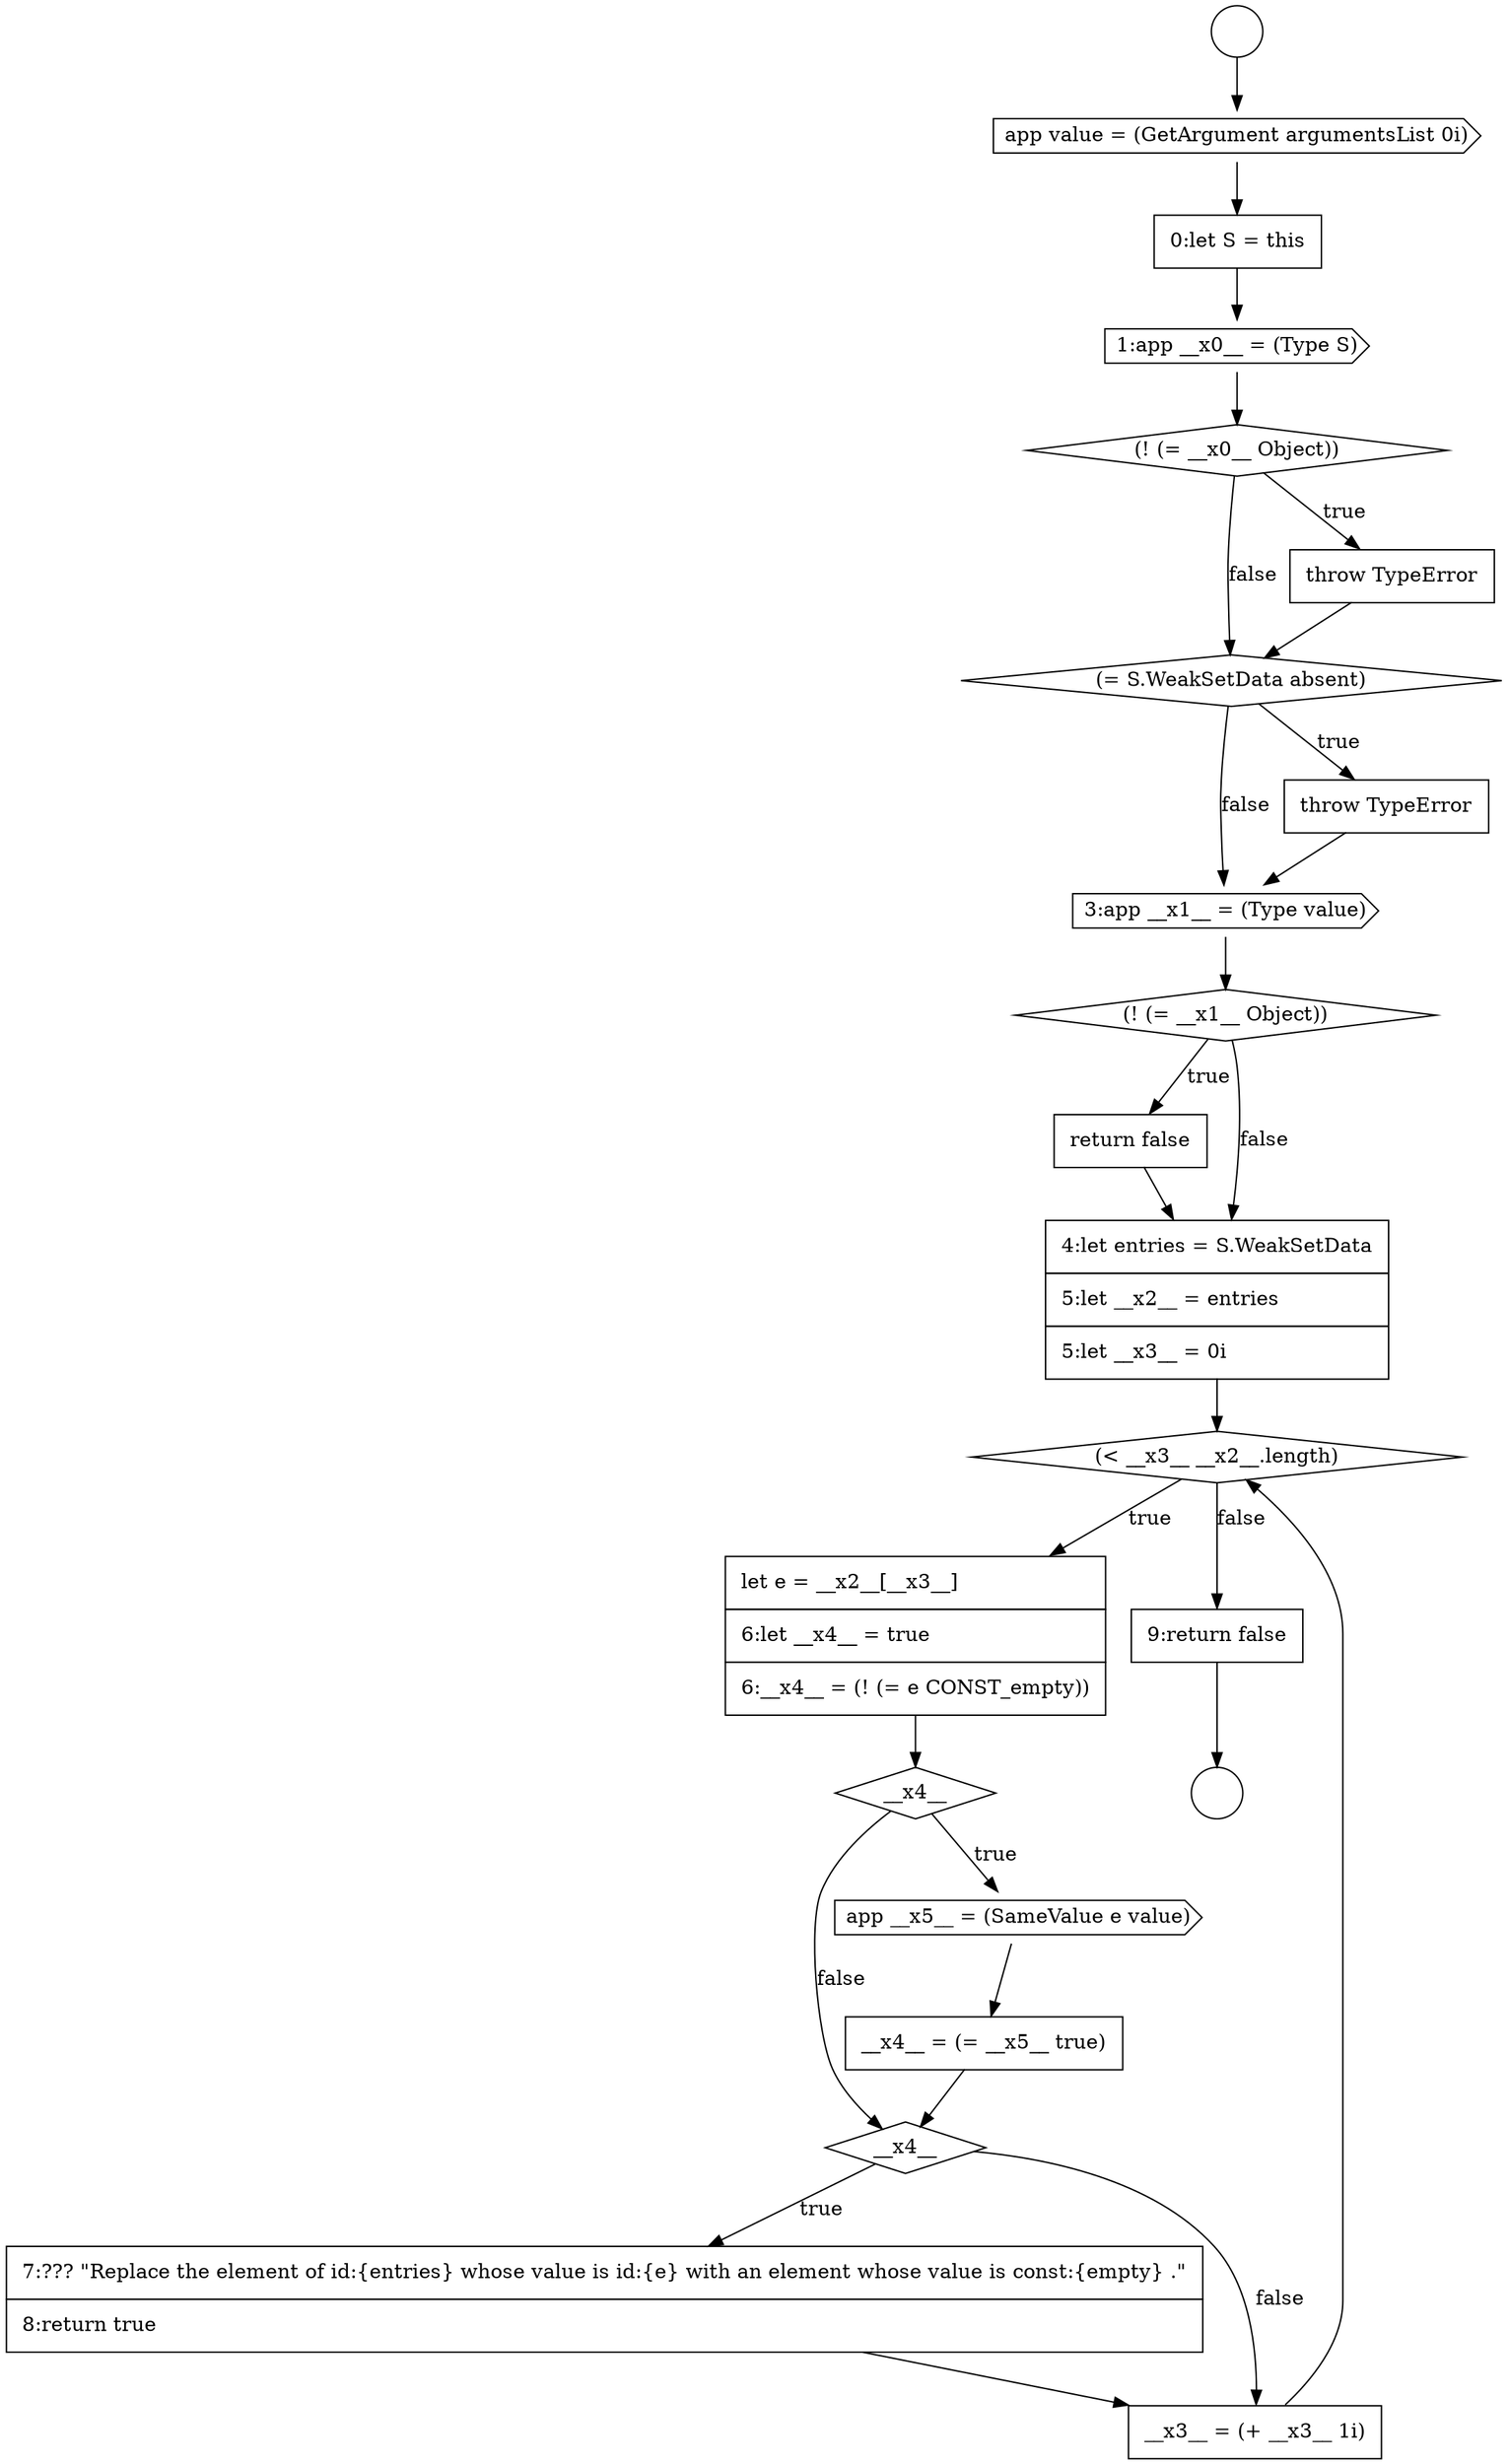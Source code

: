 digraph {
  node16383 [shape=diamond, label=<<font color="black">(= S.WeakSetData absent)</font>> color="black" fillcolor="white" style=filled]
  node16376 [shape=circle label=" " color="black" fillcolor="white" style=filled]
  node16387 [shape=none, margin=0, label=<<font color="black">
    <table border="0" cellborder="1" cellspacing="0" cellpadding="10">
      <tr><td align="left">return false</td></tr>
    </table>
  </font>> color="black" fillcolor="white" style=filled]
  node16379 [shape=none, margin=0, label=<<font color="black">
    <table border="0" cellborder="1" cellspacing="0" cellpadding="10">
      <tr><td align="left">0:let S = this</td></tr>
    </table>
  </font>> color="black" fillcolor="white" style=filled]
  node16386 [shape=diamond, label=<<font color="black">(! (= __x1__ Object))</font>> color="black" fillcolor="white" style=filled]
  node16380 [shape=cds, label=<<font color="black">1:app __x0__ = (Type S)</font>> color="black" fillcolor="white" style=filled]
  node16385 [shape=cds, label=<<font color="black">3:app __x1__ = (Type value)</font>> color="black" fillcolor="white" style=filled]
  node16381 [shape=diamond, label=<<font color="black">(! (= __x0__ Object))</font>> color="black" fillcolor="white" style=filled]
  node16377 [shape=circle label=" " color="black" fillcolor="white" style=filled]
  node16384 [shape=none, margin=0, label=<<font color="black">
    <table border="0" cellborder="1" cellspacing="0" cellpadding="10">
      <tr><td align="left">throw TypeError</td></tr>
    </table>
  </font>> color="black" fillcolor="white" style=filled]
  node16382 [shape=none, margin=0, label=<<font color="black">
    <table border="0" cellborder="1" cellspacing="0" cellpadding="10">
      <tr><td align="left">throw TypeError</td></tr>
    </table>
  </font>> color="black" fillcolor="white" style=filled]
  node16378 [shape=cds, label=<<font color="black">app value = (GetArgument argumentsList 0i)</font>> color="black" fillcolor="white" style=filled]
  node16391 [shape=diamond, label=<<font color="black">__x4__</font>> color="black" fillcolor="white" style=filled]
  node16394 [shape=diamond, label=<<font color="black">__x4__</font>> color="black" fillcolor="white" style=filled]
  node16395 [shape=none, margin=0, label=<<font color="black">
    <table border="0" cellborder="1" cellspacing="0" cellpadding="10">
      <tr><td align="left">7:??? &quot;Replace the element of id:{entries} whose value is id:{e} with an element whose value is const:{empty} .&quot;</td></tr>
      <tr><td align="left">8:return true</td></tr>
    </table>
  </font>> color="black" fillcolor="white" style=filled]
  node16390 [shape=none, margin=0, label=<<font color="black">
    <table border="0" cellborder="1" cellspacing="0" cellpadding="10">
      <tr><td align="left">let e = __x2__[__x3__]</td></tr>
      <tr><td align="left">6:let __x4__ = true</td></tr>
      <tr><td align="left">6:__x4__ = (! (= e CONST_empty))</td></tr>
    </table>
  </font>> color="black" fillcolor="white" style=filled]
  node16389 [shape=diamond, label=<<font color="black">(&lt; __x3__ __x2__.length)</font>> color="black" fillcolor="white" style=filled]
  node16396 [shape=none, margin=0, label=<<font color="black">
    <table border="0" cellborder="1" cellspacing="0" cellpadding="10">
      <tr><td align="left">__x3__ = (+ __x3__ 1i)</td></tr>
    </table>
  </font>> color="black" fillcolor="white" style=filled]
  node16397 [shape=none, margin=0, label=<<font color="black">
    <table border="0" cellborder="1" cellspacing="0" cellpadding="10">
      <tr><td align="left">9:return false</td></tr>
    </table>
  </font>> color="black" fillcolor="white" style=filled]
  node16388 [shape=none, margin=0, label=<<font color="black">
    <table border="0" cellborder="1" cellspacing="0" cellpadding="10">
      <tr><td align="left">4:let entries = S.WeakSetData</td></tr>
      <tr><td align="left">5:let __x2__ = entries</td></tr>
      <tr><td align="left">5:let __x3__ = 0i</td></tr>
    </table>
  </font>> color="black" fillcolor="white" style=filled]
  node16393 [shape=none, margin=0, label=<<font color="black">
    <table border="0" cellborder="1" cellspacing="0" cellpadding="10">
      <tr><td align="left">__x4__ = (= __x5__ true)</td></tr>
    </table>
  </font>> color="black" fillcolor="white" style=filled]
  node16392 [shape=cds, label=<<font color="black">app __x5__ = (SameValue e value)</font>> color="black" fillcolor="white" style=filled]
  node16390 -> node16391 [ color="black"]
  node16397 -> node16377 [ color="black"]
  node16387 -> node16388 [ color="black"]
  node16388 -> node16389 [ color="black"]
  node16389 -> node16390 [label=<<font color="black">true</font>> color="black"]
  node16389 -> node16397 [label=<<font color="black">false</font>> color="black"]
  node16392 -> node16393 [ color="black"]
  node16385 -> node16386 [ color="black"]
  node16393 -> node16394 [ color="black"]
  node16381 -> node16382 [label=<<font color="black">true</font>> color="black"]
  node16381 -> node16383 [label=<<font color="black">false</font>> color="black"]
  node16396 -> node16389 [ color="black"]
  node16395 -> node16396 [ color="black"]
  node16378 -> node16379 [ color="black"]
  node16376 -> node16378 [ color="black"]
  node16379 -> node16380 [ color="black"]
  node16386 -> node16387 [label=<<font color="black">true</font>> color="black"]
  node16386 -> node16388 [label=<<font color="black">false</font>> color="black"]
  node16394 -> node16395 [label=<<font color="black">true</font>> color="black"]
  node16394 -> node16396 [label=<<font color="black">false</font>> color="black"]
  node16380 -> node16381 [ color="black"]
  node16391 -> node16392 [label=<<font color="black">true</font>> color="black"]
  node16391 -> node16394 [label=<<font color="black">false</font>> color="black"]
  node16384 -> node16385 [ color="black"]
  node16382 -> node16383 [ color="black"]
  node16383 -> node16384 [label=<<font color="black">true</font>> color="black"]
  node16383 -> node16385 [label=<<font color="black">false</font>> color="black"]
}
